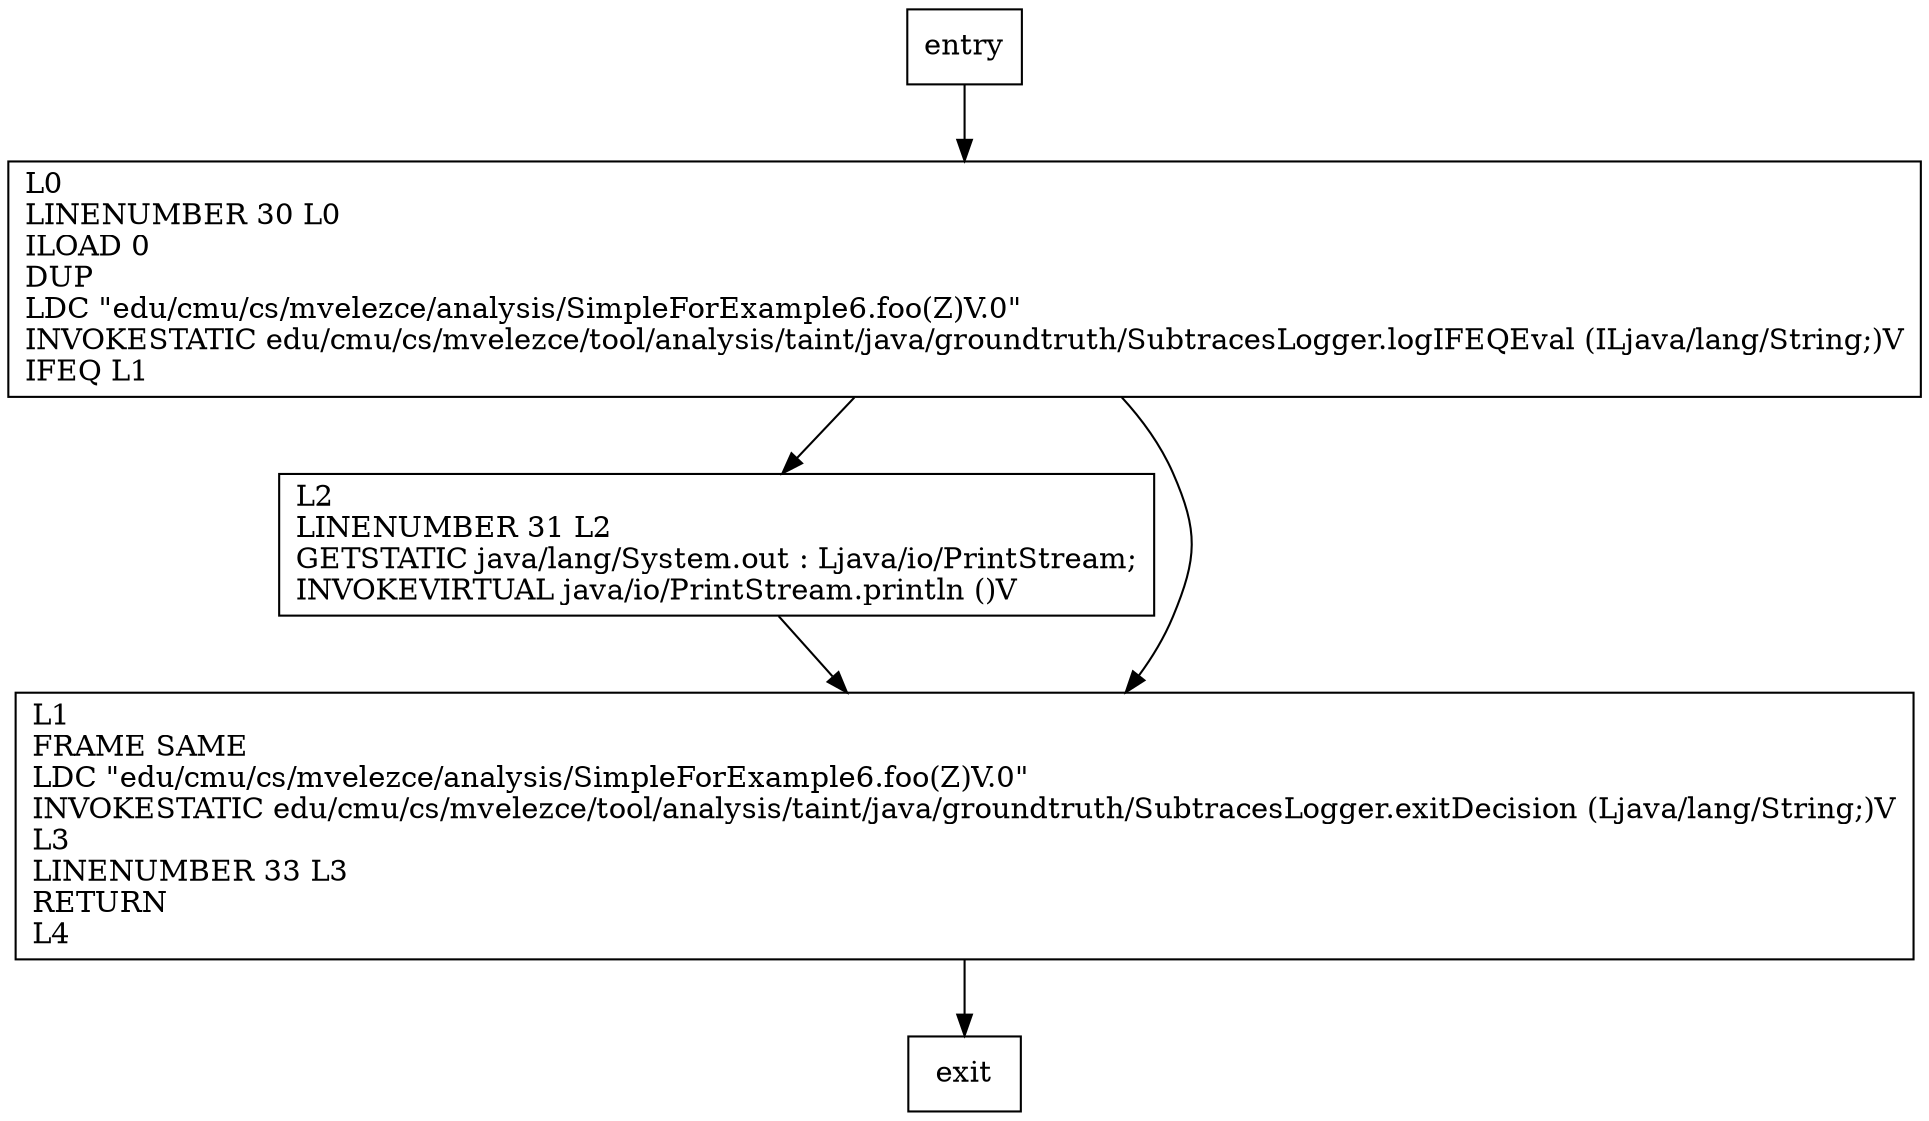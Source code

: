 digraph foo {
node [shape=record];
5112121 [label="L0\lLINENUMBER 30 L0\lILOAD 0\lDUP\lLDC \"edu/cmu/cs/mvelezce/analysis/SimpleForExample6.foo(Z)V.0\"\lINVOKESTATIC edu/cmu/cs/mvelezce/tool/analysis/taint/java/groundtruth/SubtracesLogger.logIFEQEval (ILjava/lang/String;)V\lIFEQ L1\l"];
1133143463 [label="L2\lLINENUMBER 31 L2\lGETSTATIC java/lang/System.out : Ljava/io/PrintStream;\lINVOKEVIRTUAL java/io/PrintStream.println ()V\l"];
508269970 [label="L1\lFRAME SAME\lLDC \"edu/cmu/cs/mvelezce/analysis/SimpleForExample6.foo(Z)V.0\"\lINVOKESTATIC edu/cmu/cs/mvelezce/tool/analysis/taint/java/groundtruth/SubtracesLogger.exitDecision (Ljava/lang/String;)V\lL3\lLINENUMBER 33 L3\lRETURN\lL4\l"];
entry;
exit;
entry -> 5112121;
5112121 -> 1133143463;
5112121 -> 508269970;
1133143463 -> 508269970;
508269970 -> exit;
}
